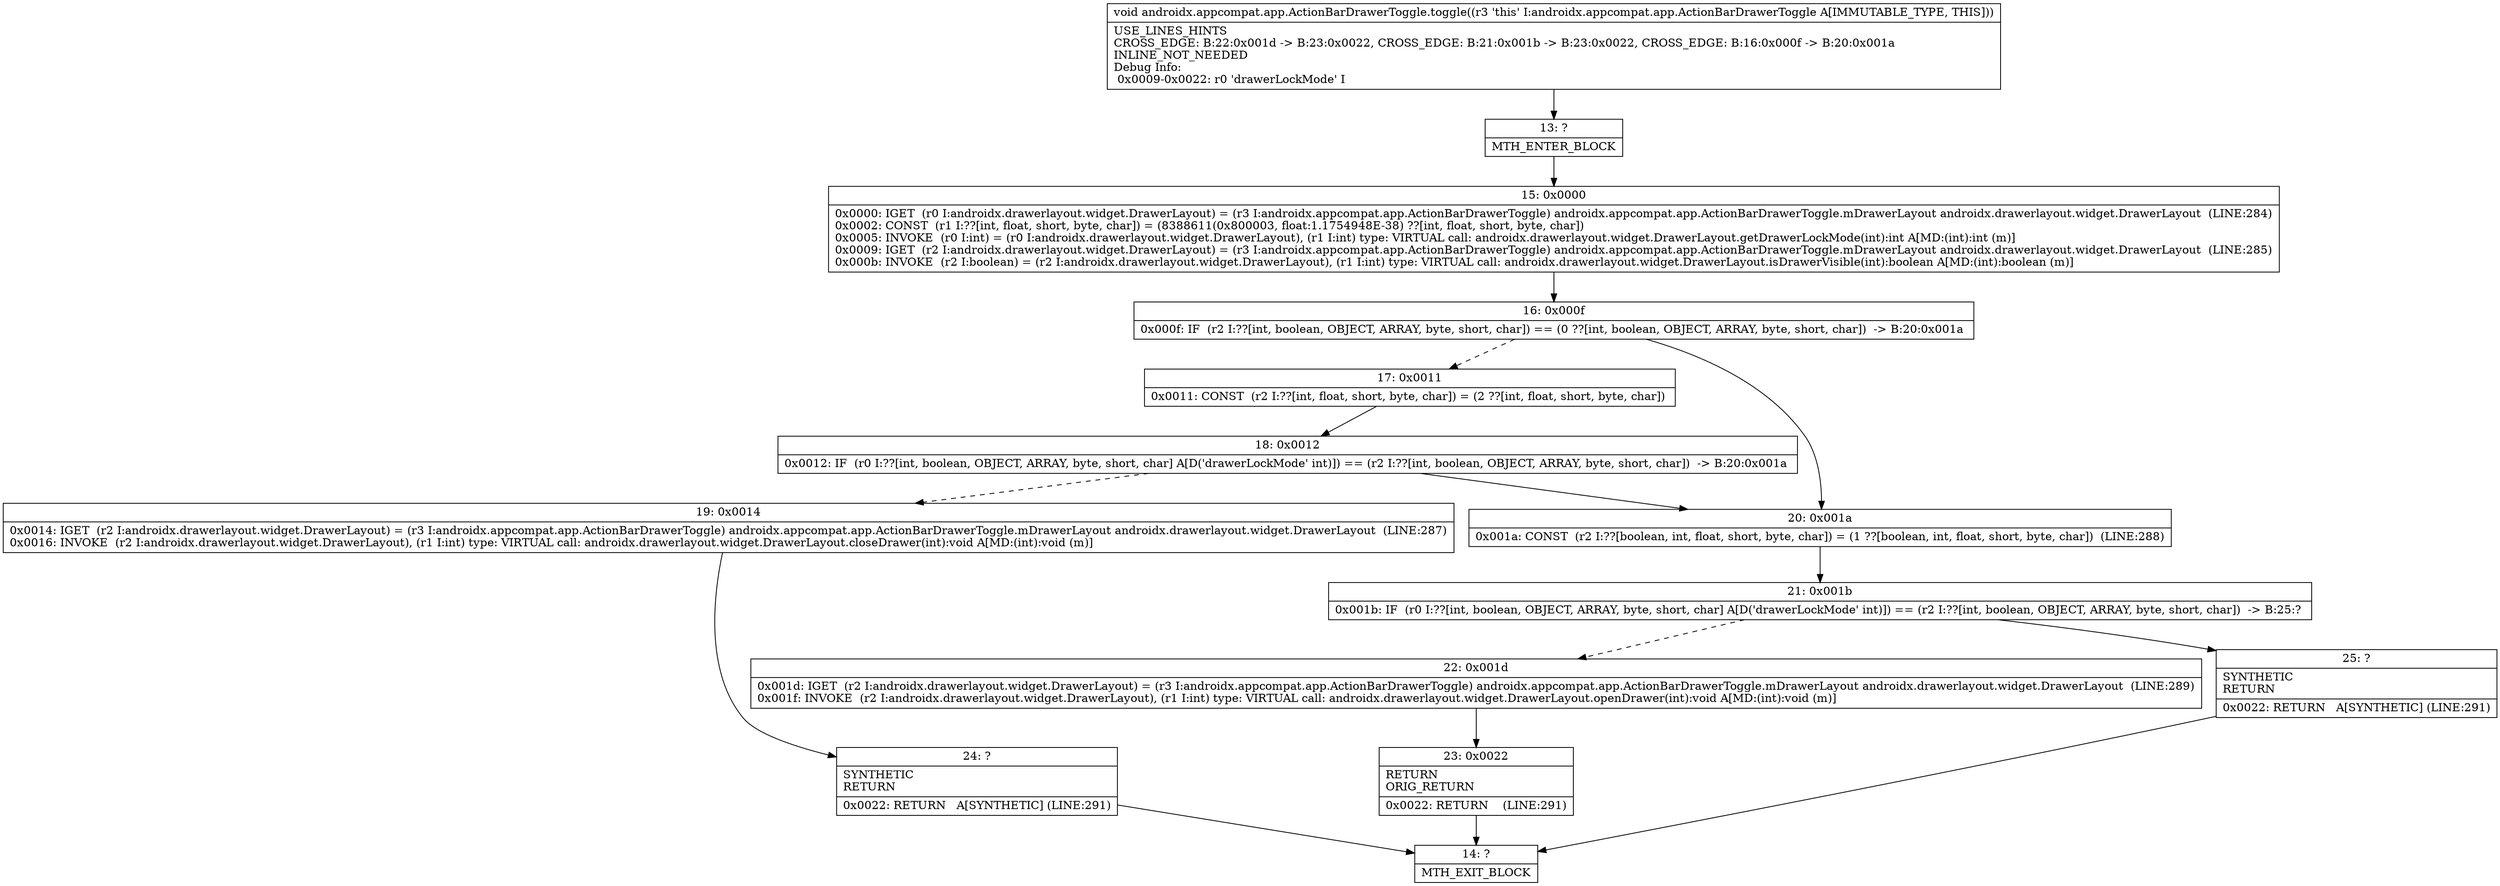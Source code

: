 digraph "CFG forandroidx.appcompat.app.ActionBarDrawerToggle.toggle()V" {
Node_13 [shape=record,label="{13\:\ ?|MTH_ENTER_BLOCK\l}"];
Node_15 [shape=record,label="{15\:\ 0x0000|0x0000: IGET  (r0 I:androidx.drawerlayout.widget.DrawerLayout) = (r3 I:androidx.appcompat.app.ActionBarDrawerToggle) androidx.appcompat.app.ActionBarDrawerToggle.mDrawerLayout androidx.drawerlayout.widget.DrawerLayout  (LINE:284)\l0x0002: CONST  (r1 I:??[int, float, short, byte, char]) = (8388611(0x800003, float:1.1754948E\-38) ??[int, float, short, byte, char]) \l0x0005: INVOKE  (r0 I:int) = (r0 I:androidx.drawerlayout.widget.DrawerLayout), (r1 I:int) type: VIRTUAL call: androidx.drawerlayout.widget.DrawerLayout.getDrawerLockMode(int):int A[MD:(int):int (m)]\l0x0009: IGET  (r2 I:androidx.drawerlayout.widget.DrawerLayout) = (r3 I:androidx.appcompat.app.ActionBarDrawerToggle) androidx.appcompat.app.ActionBarDrawerToggle.mDrawerLayout androidx.drawerlayout.widget.DrawerLayout  (LINE:285)\l0x000b: INVOKE  (r2 I:boolean) = (r2 I:androidx.drawerlayout.widget.DrawerLayout), (r1 I:int) type: VIRTUAL call: androidx.drawerlayout.widget.DrawerLayout.isDrawerVisible(int):boolean A[MD:(int):boolean (m)]\l}"];
Node_16 [shape=record,label="{16\:\ 0x000f|0x000f: IF  (r2 I:??[int, boolean, OBJECT, ARRAY, byte, short, char]) == (0 ??[int, boolean, OBJECT, ARRAY, byte, short, char])  \-\> B:20:0x001a \l}"];
Node_17 [shape=record,label="{17\:\ 0x0011|0x0011: CONST  (r2 I:??[int, float, short, byte, char]) = (2 ??[int, float, short, byte, char]) \l}"];
Node_18 [shape=record,label="{18\:\ 0x0012|0x0012: IF  (r0 I:??[int, boolean, OBJECT, ARRAY, byte, short, char] A[D('drawerLockMode' int)]) == (r2 I:??[int, boolean, OBJECT, ARRAY, byte, short, char])  \-\> B:20:0x001a \l}"];
Node_19 [shape=record,label="{19\:\ 0x0014|0x0014: IGET  (r2 I:androidx.drawerlayout.widget.DrawerLayout) = (r3 I:androidx.appcompat.app.ActionBarDrawerToggle) androidx.appcompat.app.ActionBarDrawerToggle.mDrawerLayout androidx.drawerlayout.widget.DrawerLayout  (LINE:287)\l0x0016: INVOKE  (r2 I:androidx.drawerlayout.widget.DrawerLayout), (r1 I:int) type: VIRTUAL call: androidx.drawerlayout.widget.DrawerLayout.closeDrawer(int):void A[MD:(int):void (m)]\l}"];
Node_24 [shape=record,label="{24\:\ ?|SYNTHETIC\lRETURN\l|0x0022: RETURN   A[SYNTHETIC] (LINE:291)\l}"];
Node_14 [shape=record,label="{14\:\ ?|MTH_EXIT_BLOCK\l}"];
Node_20 [shape=record,label="{20\:\ 0x001a|0x001a: CONST  (r2 I:??[boolean, int, float, short, byte, char]) = (1 ??[boolean, int, float, short, byte, char])  (LINE:288)\l}"];
Node_21 [shape=record,label="{21\:\ 0x001b|0x001b: IF  (r0 I:??[int, boolean, OBJECT, ARRAY, byte, short, char] A[D('drawerLockMode' int)]) == (r2 I:??[int, boolean, OBJECT, ARRAY, byte, short, char])  \-\> B:25:? \l}"];
Node_22 [shape=record,label="{22\:\ 0x001d|0x001d: IGET  (r2 I:androidx.drawerlayout.widget.DrawerLayout) = (r3 I:androidx.appcompat.app.ActionBarDrawerToggle) androidx.appcompat.app.ActionBarDrawerToggle.mDrawerLayout androidx.drawerlayout.widget.DrawerLayout  (LINE:289)\l0x001f: INVOKE  (r2 I:androidx.drawerlayout.widget.DrawerLayout), (r1 I:int) type: VIRTUAL call: androidx.drawerlayout.widget.DrawerLayout.openDrawer(int):void A[MD:(int):void (m)]\l}"];
Node_23 [shape=record,label="{23\:\ 0x0022|RETURN\lORIG_RETURN\l|0x0022: RETURN    (LINE:291)\l}"];
Node_25 [shape=record,label="{25\:\ ?|SYNTHETIC\lRETURN\l|0x0022: RETURN   A[SYNTHETIC] (LINE:291)\l}"];
MethodNode[shape=record,label="{void androidx.appcompat.app.ActionBarDrawerToggle.toggle((r3 'this' I:androidx.appcompat.app.ActionBarDrawerToggle A[IMMUTABLE_TYPE, THIS]))  | USE_LINES_HINTS\lCROSS_EDGE: B:22:0x001d \-\> B:23:0x0022, CROSS_EDGE: B:21:0x001b \-\> B:23:0x0022, CROSS_EDGE: B:16:0x000f \-\> B:20:0x001a\lINLINE_NOT_NEEDED\lDebug Info:\l  0x0009\-0x0022: r0 'drawerLockMode' I\l}"];
MethodNode -> Node_13;Node_13 -> Node_15;
Node_15 -> Node_16;
Node_16 -> Node_17[style=dashed];
Node_16 -> Node_20;
Node_17 -> Node_18;
Node_18 -> Node_19[style=dashed];
Node_18 -> Node_20;
Node_19 -> Node_24;
Node_24 -> Node_14;
Node_20 -> Node_21;
Node_21 -> Node_22[style=dashed];
Node_21 -> Node_25;
Node_22 -> Node_23;
Node_23 -> Node_14;
Node_25 -> Node_14;
}

